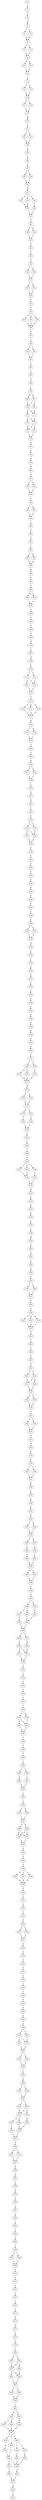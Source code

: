 strict digraph  {
	S0 -> S1 [ label = G ];
	S1 -> S2 [ label = E ];
	S2 -> S3 [ label = M ];
	S3 -> S4 [ label = T ];
	S3 -> S5 [ label = S ];
	S4 -> S6 [ label = N ];
	S5 -> S6 [ label = N ];
	S6 -> S7 [ label = A ];
	S6 -> S8 [ label = L ];
	S7 -> S9 [ label = S ];
	S8 -> S9 [ label = S ];
	S9 -> S10 [ label = H ];
	S9 -> S11 [ label = L ];
	S10 -> S12 [ label = V ];
	S11 -> S12 [ label = V ];
	S12 -> S13 [ label = T ];
	S13 -> S14 [ label = T ];
	S13 -> S15 [ label = A ];
	S14 -> S16 [ label = F ];
	S15 -> S16 [ label = F ];
	S16 -> S17 [ label = L ];
	S16 -> S18 [ label = I ];
	S17 -> S19 [ label = L ];
	S18 -> S19 [ label = L ];
	S19 -> S20 [ label = M ];
	S20 -> S21 [ label = G ];
	S21 -> S22 [ label = L ];
	S21 -> S23 [ label = I ];
	S22 -> S24 [ label = P ];
	S23 -> S24 [ label = P ];
	S24 -> S25 [ label = H ];
	S25 -> S26 [ label = A ];
	S26 -> S27 [ label = P ];
	S27 -> S28 [ label = V ];
	S27 -> S29 [ label = A ];
	S28 -> S30 [ label = L ];
	S29 -> S30 [ label = L ];
	S30 -> S31 [ label = D ];
	S31 -> S32 [ label = I ];
	S31 -> S33 [ label = A ];
	S31 -> S34 [ label = T ];
	S32 -> S35 [ label = P ];
	S33 -> S35 [ label = P ];
	S34 -> S36 [ label = T ];
	S35 -> S37 [ label = L ];
	S36 -> S37 [ label = L ];
	S37 -> S38 [ label = F ];
	S38 -> S39 [ label = G ];
	S38 -> S40 [ label = E ];
	S39 -> S41 [ label = I ];
	S40 -> S41 [ label = I ];
	S41 -> S42 [ label = F ];
	S42 -> S43 [ label = L ];
	S43 -> S44 [ label = V ];
	S44 -> S45 [ label = I ];
	S44 -> S46 [ label = V ];
	S45 -> S47 [ label = Y ];
	S46 -> S47 [ label = Y ];
	S47 -> S48 [ label = V ];
	S47 -> S49 [ label = A ];
	S48 -> S50 [ label = L ];
	S49 -> S50 [ label = L ];
	S50 -> S51 [ label = T ];
	S51 -> S52 [ label = V ];
	S52 -> S53 [ label = M ];
	S52 -> S54 [ label = V ];
	S52 -> S55 [ label = L ];
	S53 -> S56 [ label = G ];
	S54 -> S56 [ label = G ];
	S55 -> S56 [ label = G ];
	S56 -> S57 [ label = N ];
	S57 -> S58 [ label = L ];
	S58 -> S59 [ label = V ];
	S58 -> S60 [ label = L ];
	S59 -> S61 [ label = I ];
	S60 -> S61 [ label = I ];
	S61 -> S62 [ label = L ];
	S62 -> S63 [ label = L ];
	S63 -> S64 [ label = V ];
	S64 -> S65 [ label = I ];
	S65 -> S66 [ label = M ];
	S65 -> S67 [ label = R ];
	S66 -> S68 [ label = V ];
	S67 -> S69 [ label = A ];
	S67 -> S68 [ label = V ];
	S68 -> S70 [ label = N ];
	S68 -> S71 [ label = D ];
	S69 -> S71 [ label = D ];
	S70 -> S72 [ label = C ];
	S70 -> S73 [ label = S ];
	S71 -> S73 [ label = S ];
	S72 -> S74 [ label = H ];
	S73 -> S74 [ label = H ];
	S73 -> S75 [ label = N ];
	S74 -> S76 [ label = L ];
	S75 -> S76 [ label = L ];
	S76 -> S77 [ label = H ];
	S77 -> S78 [ label = T ];
	S78 -> S79 [ label = P ];
	S79 -> S80 [ label = M ];
	S80 -> S81 [ label = Y ];
	S81 -> S82 [ label = Y ];
	S81 -> S83 [ label = S ];
	S82 -> S84 [ label = F ];
	S83 -> S84 [ label = F ];
	S84 -> S85 [ label = L ];
	S85 -> S86 [ label = T ];
	S85 -> S87 [ label = A ];
	S86 -> S88 [ label = N ];
	S87 -> S88 [ label = N ];
	S88 -> S89 [ label = L ];
	S89 -> S90 [ label = S ];
	S90 -> S91 [ label = F ];
	S91 -> S92 [ label = I ];
	S92 -> S93 [ label = Y ];
	S92 -> S94 [ label = D ];
	S93 -> S95 [ label = M ];
	S94 -> S95 [ label = M ];
	S95 -> S96 [ label = W ];
	S96 -> S97 [ label = F ];
	S97 -> S98 [ label = S ];
	S98 -> S99 [ label = M ];
	S98 -> S100 [ label = T ];
	S99 -> S101 [ label = V ];
	S100 -> S101 [ label = V ];
	S101 -> S102 [ label = T ];
	S102 -> S103 [ label = V ];
	S103 -> S104 [ label = P ];
	S104 -> S105 [ label = K ];
	S105 -> S106 [ label = M ];
	S106 -> S107 [ label = L ];
	S107 -> S108 [ label = M ];
	S108 -> S109 [ label = T ];
	S109 -> S110 [ label = L ];
	S109 -> S111 [ label = F ];
	S110 -> S112 [ label = A ];
	S110 -> S113 [ label = V ];
	S111 -> S113 [ label = V ];
	S112 -> S114 [ label = S ];
	S113 -> S114 [ label = S ];
	S114 -> S115 [ label = P ];
	S115 -> S116 [ label = G ];
	S115 -> S117 [ label = S ];
	S115 -> S118 [ label = R ];
	S116 -> S119 [ label = G ];
	S117 -> S119 [ label = G ];
	S118 -> S119 [ label = G ];
	S119 -> S120 [ label = R ];
	S120 -> S121 [ label = T ];
	S120 -> S122 [ label = A ];
	S121 -> S123 [ label = I ];
	S122 -> S123 [ label = I ];
	S123 -> S124 [ label = S ];
	S124 -> S125 [ label = F ];
	S125 -> S126 [ label = H ];
	S126 -> S127 [ label = G ];
	S126 -> S128 [ label = S ];
	S127 -> S129 [ label = C ];
	S128 -> S129 [ label = C ];
	S129 -> S130 [ label = V ];
	S130 -> S131 [ label = A ];
	S131 -> S132 [ label = Q ];
	S132 -> S133 [ label = L ];
	S133 -> S134 [ label = Y ];
	S134 -> S135 [ label = S ];
	S134 -> S136 [ label = F ];
	S135 -> S137 [ label = F ];
	S135 -> S138 [ label = S ];
	S136 -> S137 [ label = F ];
	S137 -> S139 [ label = H ];
	S138 -> S139 [ label = H ];
	S139 -> S140 [ label = F ];
	S140 -> S141 [ label = L ];
	S141 -> S142 [ label = G ];
	S142 -> S143 [ label = S ];
	S143 -> S144 [ label = T ];
	S144 -> S145 [ label = E ];
	S145 -> S146 [ label = C ];
	S146 -> S147 [ label = F ];
	S147 -> S148 [ label = L ];
	S148 -> S149 [ label = Y ];
	S149 -> S150 [ label = T ];
	S149 -> S151 [ label = A ];
	S150 -> S152 [ label = V ];
	S151 -> S152 [ label = V ];
	S152 -> S153 [ label = M ];
	S153 -> S154 [ label = S ];
	S154 -> S155 [ label = Y ];
	S155 -> S156 [ label = D ];
	S156 -> S157 [ label = R ];
	S157 -> S158 [ label = Y ];
	S158 -> S159 [ label = L ];
	S159 -> S160 [ label = A ];
	S160 -> S161 [ label = I ];
	S161 -> S162 [ label = S ];
	S162 -> S163 [ label = Y ];
	S163 -> S164 [ label = P ];
	S164 -> S165 [ label = L ];
	S165 -> S166 [ label = R ];
	S166 -> S167 [ label = Y ];
	S167 -> S168 [ label = T ];
	S167 -> S169 [ label = S ];
	S168 -> S170 [ label = N ];
	S168 -> S171 [ label = R ];
	S169 -> S172 [ label = S ];
	S170 -> S173 [ label = M ];
	S171 -> S173 [ label = M ];
	S172 -> S173 [ label = M ];
	S173 -> S174 [ label = M ];
	S174 -> S175 [ label = R ];
	S174 -> S176 [ label = N ];
	S175 -> S177 [ label = G ];
	S176 -> S177 [ label = G ];
	S177 -> S178 [ label = R ];
	S177 -> S179 [ label = S ];
	S178 -> S180 [ label = T ];
	S179 -> S181 [ label = R ];
	S180 -> S182 [ label = C ];
	S181 -> S182 [ label = C ];
	S182 -> S183 [ label = A ];
	S183 -> S184 [ label = L ];
	S184 -> S185 [ label = L ];
	S185 -> S186 [ label = A ];
	S186 -> S187 [ label = T ];
	S186 -> S188 [ label = I ];
	S186 -> S189 [ label = S ];
	S187 -> S190 [ label = S ];
	S188 -> S191 [ label = G ];
	S189 -> S190 [ label = S ];
	S190 -> S192 [ label = T ];
	S191 -> S192 [ label = T ];
	S192 -> S193 [ label = W ];
	S193 -> S194 [ label = L ];
	S194 -> S195 [ label = S ];
	S195 -> S196 [ label = G ];
	S196 -> S197 [ label = S ];
	S197 -> S198 [ label = L ];
	S198 -> S199 [ label = H ];
	S199 -> S200 [ label = S ];
	S200 -> S201 [ label = A ];
	S201 -> S202 [ label = V ];
	S202 -> S203 [ label = Q ];
	S203 -> S204 [ label = T ];
	S204 -> S205 [ label = S ];
	S204 -> S206 [ label = I ];
	S205 -> S207 [ label = L ];
	S206 -> S207 [ label = L ];
	S207 -> S208 [ label = T ];
	S208 -> S209 [ label = F ];
	S209 -> S210 [ label = C ];
	S209 -> S211 [ label = H ];
	S209 -> S212 [ label = R ];
	S210 -> S213 [ label = L ];
	S211 -> S213 [ label = L ];
	S212 -> S213 [ label = L ];
	S213 -> S214 [ label = P ];
	S214 -> S215 [ label = Y ];
	S215 -> S216 [ label = C ];
	S216 -> S217 [ label = G ];
	S217 -> S218 [ label = P ];
	S218 -> S219 [ label = S ];
	S218 -> S220 [ label = N ];
	S219 -> S221 [ label = Q ];
	S220 -> S222 [ label = R ];
	S220 -> S221 [ label = Q ];
	S221 -> S223 [ label = I ];
	S222 -> S223 [ label = I ];
	S223 -> S224 [ label = Q ];
	S223 -> S225 [ label = R ];
	S224 -> S226 [ label = H ];
	S225 -> S226 [ label = H ];
	S226 -> S227 [ label = Y ];
	S227 -> S228 [ label = F ];
	S227 -> S229 [ label = L ];
	S228 -> S230 [ label = C ];
	S229 -> S230 [ label = C ];
	S230 -> S231 [ label = D ];
	S231 -> S232 [ label = A ];
	S232 -> S233 [ label = P ];
	S233 -> S234 [ label = P ];
	S234 -> S235 [ label = I ];
	S234 -> S236 [ label = V ];
	S235 -> S237 [ label = L ];
	S236 -> S237 [ label = L ];
	S237 -> S238 [ label = K ];
	S238 -> S239 [ label = L ];
	S239 -> S240 [ label = A ];
	S240 -> S241 [ label = C ];
	S241 -> S242 [ label = A ];
	S242 -> S243 [ label = G ];
	S242 -> S244 [ label = D ];
	S243 -> S245 [ label = T ];
	S244 -> S245 [ label = T ];
	S245 -> S246 [ label = S ];
	S245 -> S247 [ label = T ];
	S246 -> S248 [ label = V ];
	S247 -> S249 [ label = A ];
	S248 -> S250 [ label = N ];
	S249 -> S251 [ label = I ];
	S250 -> S252 [ label = E ];
	S251 -> S252 [ label = E ];
	S252 -> S253 [ label = M ];
	S252 -> S254 [ label = I ];
	S253 -> S255 [ label = V ];
	S254 -> S255 [ label = V ];
	S255 -> S256 [ label = I ];
	S256 -> S257 [ label = F ];
	S257 -> S258 [ label = V ];
	S257 -> S259 [ label = I ];
	S258 -> S260 [ label = N ];
	S258 -> S261 [ label = T ];
	S259 -> S262 [ label = D ];
	S260 -> S263 [ label = I ];
	S261 -> S264 [ label = V ];
	S262 -> S263 [ label = I ];
	S263 -> S265 [ label = G ];
	S264 -> S265 [ label = G ];
	S265 -> S266 [ label = I ];
	S265 -> S267 [ label = V ];
	S266 -> S268 [ label = V ];
	S267 -> S269 [ label = M ];
	S268 -> S270 [ label = G ];
	S268 -> S271 [ label = A ];
	S269 -> S271 [ label = A ];
	S270 -> S272 [ label = S ];
	S271 -> S272 [ label = S ];
	S272 -> S273 [ label = G ];
	S273 -> S274 [ label = C ];
	S274 -> S275 [ label = F ];
	S275 -> S276 [ label = L ];
	S276 -> S277 [ label = L ];
	S277 -> S278 [ label = I ];
	S278 -> S279 [ label = V ];
	S278 -> S280 [ label = A ];
	S279 -> S281 [ label = L ];
	S279 -> S282 [ label = V ];
	S280 -> S281 [ label = L ];
	S281 -> S283 [ label = S ];
	S282 -> S283 [ label = S ];
	S283 -> S284 [ label = Y ];
	S284 -> S285 [ label = V ];
	S285 -> S286 [ label = S ];
	S286 -> S287 [ label = I ];
	S287 -> S288 [ label = V ];
	S287 -> S289 [ label = I ];
	S288 -> S290 [ label = C ];
	S289 -> S291 [ label = Y ];
	S290 -> S292 [ label = S ];
	S291 -> S292 [ label = S ];
	S292 -> S293 [ label = I ];
	S293 -> S294 [ label = L ];
	S294 -> S295 [ label = K ];
	S294 -> S296 [ label = R ];
	S295 -> S297 [ label = I ];
	S296 -> S297 [ label = I ];
	S297 -> S298 [ label = H ];
	S297 -> S299 [ label = R ];
	S298 -> S300 [ label = N ];
	S298 -> S301 [ label = T ];
	S299 -> S300 [ label = N ];
	S299 -> S301 [ label = T ];
	S300 -> S302 [ label = S ];
	S301 -> S302 [ label = S ];
	S302 -> S303 [ label = E ];
	S303 -> S304 [ label = G ];
	S304 -> S305 [ label = R ];
	S305 -> S306 [ label = H ];
	S305 -> S307 [ label = C ];
	S305 -> S308 [ label = R ];
	S306 -> S309 [ label = R ];
	S307 -> S309 [ label = R ];
	S308 -> S309 [ label = R ];
	S309 -> S310 [ label = A ];
	S310 -> S311 [ label = F ];
	S311 -> S312 [ label = Q ];
	S312 -> S313 [ label = T ];
	S313 -> S314 [ label = C ];
	S314 -> S315 [ label = A ];
	S314 -> S316 [ label = T ];
	S315 -> S317 [ label = S ];
	S316 -> S317 [ label = S ];
	S317 -> S318 [ label = H ];
	S318 -> S319 [ label = C ];
	S319 -> S320 [ label = I ];
	S320 -> S321 [ label = V ];
	S321 -> S322 [ label = V ];
	S322 -> S323 [ label = L ];
	S323 -> S324 [ label = C ];
	S324 -> S325 [ label = F ];
	S325 -> S326 [ label = F ];
	S326 -> S327 [ label = G ];
	S327 -> S328 [ label = P ];
	S328 -> S329 [ label = A ];
	S328 -> S330 [ label = G ];
	S329 -> S331 [ label = L ];
	S329 -> S332 [ label = I ];
	S330 -> S331 [ label = L ];
	S331 -> S333 [ label = F ];
	S332 -> S333 [ label = F ];
	S333 -> S334 [ label = I ];
	S333 -> S335 [ label = T ];
	S334 -> S336 [ label = Y ];
	S335 -> S336 [ label = Y ];
	S336 -> S337 [ label = L ];
	S337 -> S338 [ label = R ];
	S338 -> S339 [ label = L ];
	S338 -> S340 [ label = P ];
	S339 -> S341 [ label = G ];
	S340 -> S341 [ label = G ];
	S341 -> S342 [ label = F ];
	S341 -> S343 [ label = S ];
	S342 -> S344 [ label = K ];
	S343 -> S344 [ label = K ];
	S343 -> S345 [ label = R ];
	S344 -> S346 [ label = D ];
	S344 -> S347 [ label = N ];
	S345 -> S348 [ label = K ];
	S346 -> S349 [ label = A ];
	S347 -> S350 [ label = T ];
	S348 -> S349 [ label = A ];
	S349 -> S351 [ label = V ];
	S350 -> S351 [ label = V ];
	S351 -> S352 [ label = D ];
	S352 -> S353 [ label = E ];
	S352 -> S354 [ label = G ];
	S353 -> S355 [ label = V ];
	S354 -> S355 [ label = V ];
	S355 -> S356 [ label = V ];
	S356 -> S357 [ label = A ];
	S357 -> S358 [ label = V ];
	S358 -> S359 [ label = F ];
	S359 -> S360 [ label = Y ];
	S360 -> S361 [ label = T ];
	S361 -> S362 [ label = V ];
	S362 -> S363 [ label = L ];
	S363 -> S364 [ label = T ];
	S364 -> S365 [ label = P ];
	S365 -> S366 [ label = L ];
	S366 -> S367 [ label = Q ];
	S366 -> S368 [ label = L ];
	S367 -> S369 [ label = N ];
	S368 -> S369 [ label = N ];
	S369 -> S370 [ label = P ];
	S370 -> S371 [ label = V ];
	S371 -> S372 [ label = V ];
	S372 -> S373 [ label = Y ];
	S373 -> S374 [ label = T ];
	S374 -> S375 [ label = L ];
	S375 -> S376 [ label = R ];
	S376 -> S377 [ label = N ];
	S377 -> S378 [ label = K ];
	S378 -> S379 [ label = E ];
	S379 -> S380 [ label = V ];
	S380 -> S381 [ label = K ];
	S380 -> S382 [ label = R ];
	S381 -> S383 [ label = K ];
	S382 -> S383 [ label = K ];
	S382 -> S384 [ label = R ];
	S383 -> S385 [ label = P ];
	S383 -> S386 [ label = A ];
	S384 -> S386 [ label = A ];
	S385 -> S387 [ label = L ];
	S386 -> S387 [ label = L ];
	S387 -> S388 [ label = L ];
	S387 -> S389 [ label = F ];
	S388 -> S390 [ label = K ];
	S389 -> S390 [ label = K ];
	S390 -> S391 [ label = L ];
	S391 -> S392 [ label = K ];
	S391 -> S393 [ label = R ];
	S392 -> S394 [ label = S ];
	S392 -> S395 [ label = Y ];
	S393 -> S396 [ label = D ];
	S394 -> S397 [ label = K ];
	S395 -> S397 [ label = K ];
	S396 -> S397 [ label = K ];
	S397 -> S398 [ label = S ];
	S397 -> S399 [ label = V ];
	S397 -> S400 [ label = T ];
	S398 -> S401 [ label = V ];
	S399 -> S402 [ label = I ];
	S399 -> S403 [ label = A ];
	S400 -> S404 [ label = L ];
	S401 -> S404 [ label = L ];
	S402 -> S405 [ label = F ];
	S403 -> S406 [ label = H ];
	S404 -> S407 [ label = T ];
	S404 -> S408 [ label = S ];
	S405 -> S408 [ label = S ];
	S406 -> S408 [ label = S ];
	S407 -> S409 [ label = L ];
	S408 -> S410 [ label = Q ];
	S409 -> S411 [ label = S ];
	S410 -> S411 [ label = S ];
	S411 -> S412 [ label = K ];
	S412 -> S414 [ label = Y ];
}
